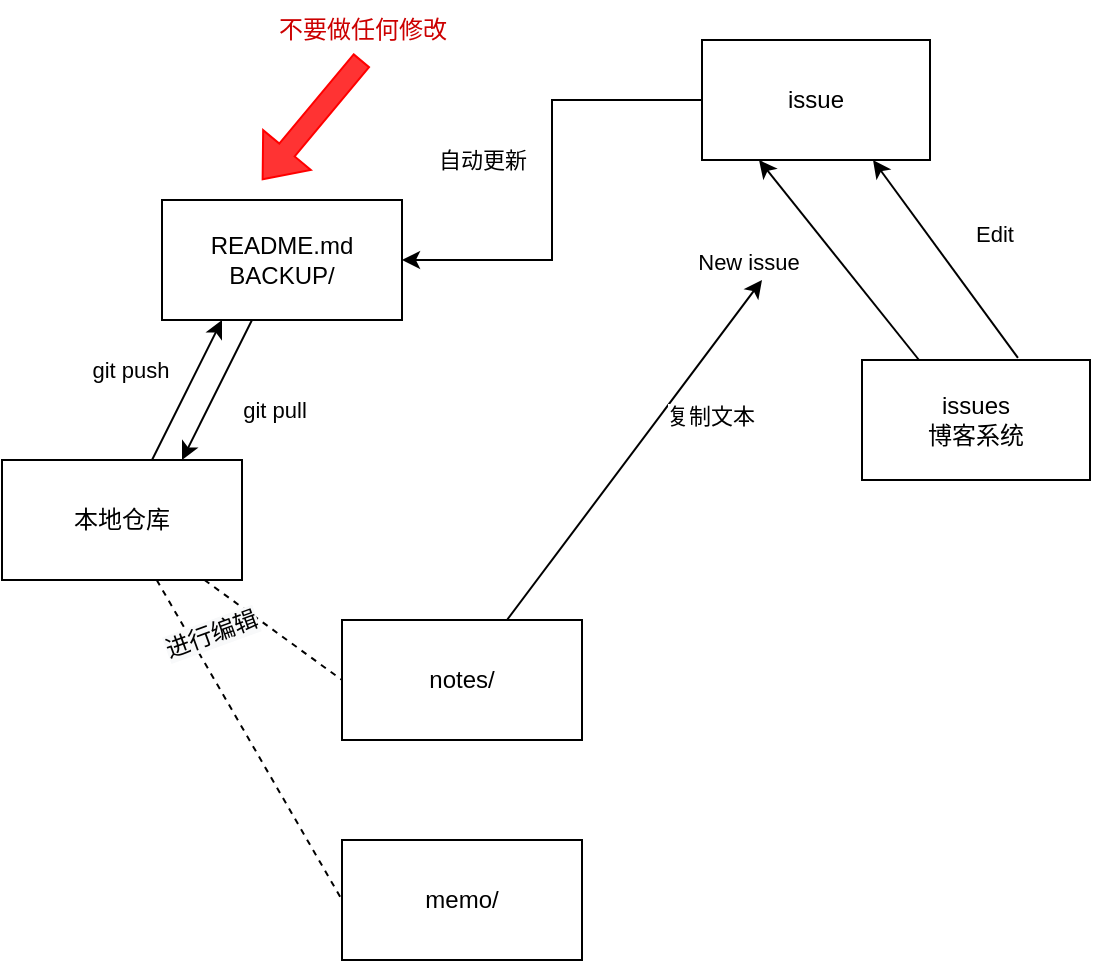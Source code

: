 <mxfile version="20.4.0" type="github">
  <diagram id="ESKE3N42Jzaox3A3jjUA" name="第 1 页">
    <mxGraphModel dx="760" dy="587" grid="1" gridSize="10" guides="1" tooltips="1" connect="1" arrows="1" fold="1" page="1" pageScale="1" pageWidth="827" pageHeight="1169" math="0" shadow="0">
      <root>
        <mxCell id="0" />
        <mxCell id="1" parent="0" />
        <mxCell id="GZxJXMN6P8nNysZ949tR-3" value="自动更新" style="edgeStyle=orthogonalEdgeStyle;rounded=0;orthogonalLoop=1;jettySize=auto;html=1;entryX=1;entryY=0.5;entryDx=0;entryDy=0;exitX=0;exitY=0.5;exitDx=0;exitDy=0;" parent="1" source="3UUjiXpTxakYdHCo0_0l-3" target="GZxJXMN6P8nNysZ949tR-2" edge="1">
          <mxGeometry x="-0.087" y="-35" relative="1" as="geometry">
            <mxPoint as="offset" />
            <mxPoint x="440" y="80" as="sourcePoint" />
          </mxGeometry>
        </mxCell>
        <mxCell id="GZxJXMN6P8nNysZ949tR-1" value="issues&lt;br&gt;博客系统" style="rounded=0;whiteSpace=wrap;html=1;" parent="1" vertex="1">
          <mxGeometry x="530" y="220" width="114" height="60" as="geometry" />
        </mxCell>
        <mxCell id="GZxJXMN6P8nNysZ949tR-11" style="rounded=0;orthogonalLoop=1;jettySize=auto;html=1;entryX=0.75;entryY=0;entryDx=0;entryDy=0;" parent="1" source="GZxJXMN6P8nNysZ949tR-2" target="GZxJXMN6P8nNysZ949tR-8" edge="1">
          <mxGeometry relative="1" as="geometry" />
        </mxCell>
        <mxCell id="GZxJXMN6P8nNysZ949tR-13" value="git pull" style="edgeLabel;html=1;align=center;verticalAlign=middle;resizable=0;points=[];" parent="GZxJXMN6P8nNysZ949tR-11" vertex="1" connectable="0">
          <mxGeometry x="0.017" y="1" relative="1" as="geometry">
            <mxPoint x="28" y="9" as="offset" />
          </mxGeometry>
        </mxCell>
        <mxCell id="GZxJXMN6P8nNysZ949tR-2" value="README.md&lt;br&gt;BACKUP/" style="rounded=0;whiteSpace=wrap;html=1;" parent="1" vertex="1">
          <mxGeometry x="180" y="140" width="120" height="60" as="geometry" />
        </mxCell>
        <mxCell id="GZxJXMN6P8nNysZ949tR-4" value="" style="endArrow=classic;html=1;rounded=0;entryX=0.25;entryY=1;entryDx=0;entryDy=0;exitX=0.25;exitY=0;exitDx=0;exitDy=0;" parent="1" target="3UUjiXpTxakYdHCo0_0l-3" edge="1" source="GZxJXMN6P8nNysZ949tR-1">
          <mxGeometry width="50" height="50" relative="1" as="geometry">
            <mxPoint x="550" y="210" as="sourcePoint" />
            <mxPoint x="611" y="110" as="targetPoint" />
          </mxGeometry>
        </mxCell>
        <mxCell id="GZxJXMN6P8nNysZ949tR-5" value="New issue" style="edgeLabel;html=1;align=center;verticalAlign=middle;resizable=0;points=[];" parent="GZxJXMN6P8nNysZ949tR-4" vertex="1" connectable="0">
          <mxGeometry x="0.14" y="-4" relative="1" as="geometry">
            <mxPoint x="-43" y="10" as="offset" />
          </mxGeometry>
        </mxCell>
        <mxCell id="GZxJXMN6P8nNysZ949tR-6" value="" style="endArrow=classic;html=1;rounded=0;entryX=0.75;entryY=1;entryDx=0;entryDy=0;exitX=0.684;exitY=-0.017;exitDx=0;exitDy=0;exitPerimeter=0;" parent="1" edge="1" target="3UUjiXpTxakYdHCo0_0l-3" source="GZxJXMN6P8nNysZ949tR-1">
          <mxGeometry width="50" height="50" relative="1" as="geometry">
            <mxPoint x="660.5" y="210" as="sourcePoint" />
            <mxPoint x="660" y="110" as="targetPoint" />
          </mxGeometry>
        </mxCell>
        <mxCell id="GZxJXMN6P8nNysZ949tR-7" value="Edit" style="edgeLabel;html=1;align=center;verticalAlign=middle;resizable=0;points=[];" parent="GZxJXMN6P8nNysZ949tR-6" vertex="1" connectable="0">
          <mxGeometry x="0.14" y="-4" relative="1" as="geometry">
            <mxPoint x="26" y="-3" as="offset" />
          </mxGeometry>
        </mxCell>
        <mxCell id="GZxJXMN6P8nNysZ949tR-9" style="rounded=0;orthogonalLoop=1;jettySize=auto;html=1;entryX=0.25;entryY=1;entryDx=0;entryDy=0;" parent="1" source="GZxJXMN6P8nNysZ949tR-8" target="GZxJXMN6P8nNysZ949tR-2" edge="1">
          <mxGeometry relative="1" as="geometry" />
        </mxCell>
        <mxCell id="GZxJXMN6P8nNysZ949tR-12" value="git push" style="edgeLabel;html=1;align=center;verticalAlign=middle;resizable=0;points=[];" parent="GZxJXMN6P8nNysZ949tR-9" vertex="1" connectable="0">
          <mxGeometry x="0.056" y="2" relative="1" as="geometry">
            <mxPoint x="-28" y="-7" as="offset" />
          </mxGeometry>
        </mxCell>
        <mxCell id="GZxJXMN6P8nNysZ949tR-22" style="edgeStyle=none;rounded=0;orthogonalLoop=1;jettySize=auto;html=1;entryX=0;entryY=0.5;entryDx=0;entryDy=0;endArrow=none;endFill=0;dashed=1;" parent="1" source="GZxJXMN6P8nNysZ949tR-8" target="GZxJXMN6P8nNysZ949tR-21" edge="1">
          <mxGeometry relative="1" as="geometry" />
        </mxCell>
        <mxCell id="GZxJXMN6P8nNysZ949tR-25" style="edgeStyle=none;rounded=0;orthogonalLoop=1;jettySize=auto;html=1;entryX=0;entryY=0.5;entryDx=0;entryDy=0;dashed=1;startArrow=none;startFill=0;endArrow=none;endFill=0;" parent="1" source="GZxJXMN6P8nNysZ949tR-8" target="GZxJXMN6P8nNysZ949tR-24" edge="1">
          <mxGeometry relative="1" as="geometry" />
        </mxCell>
        <mxCell id="GZxJXMN6P8nNysZ949tR-8" value="本地仓库" style="rounded=0;whiteSpace=wrap;html=1;" parent="1" vertex="1">
          <mxGeometry x="100" y="270" width="120" height="60" as="geometry" />
        </mxCell>
        <mxCell id="GZxJXMN6P8nNysZ949tR-23" value="复制文本" style="edgeStyle=none;rounded=0;orthogonalLoop=1;jettySize=auto;html=1;" parent="1" source="GZxJXMN6P8nNysZ949tR-21" edge="1">
          <mxGeometry x="0.341" y="-20" relative="1" as="geometry">
            <mxPoint x="480" y="180" as="targetPoint" />
            <mxPoint as="offset" />
          </mxGeometry>
        </mxCell>
        <mxCell id="GZxJXMN6P8nNysZ949tR-21" value="notes/" style="rounded=0;whiteSpace=wrap;html=1;" parent="1" vertex="1">
          <mxGeometry x="270" y="350" width="120" height="60" as="geometry" />
        </mxCell>
        <mxCell id="GZxJXMN6P8nNysZ949tR-24" value="memo/" style="rounded=0;whiteSpace=wrap;html=1;" parent="1" vertex="1">
          <mxGeometry x="270" y="460" width="120" height="60" as="geometry" />
        </mxCell>
        <mxCell id="GZxJXMN6P8nNysZ949tR-28" value="" style="shape=flexArrow;endArrow=classic;html=1;rounded=0;strokeColor=#FF0000;fillColor=#FF3333;" parent="1" edge="1">
          <mxGeometry width="50" height="50" relative="1" as="geometry">
            <mxPoint x="280" y="70" as="sourcePoint" />
            <mxPoint x="230" y="130" as="targetPoint" />
          </mxGeometry>
        </mxCell>
        <mxCell id="GZxJXMN6P8nNysZ949tR-29" value="不要做任何修改" style="text;html=1;align=center;verticalAlign=middle;resizable=0;points=[];autosize=1;strokeColor=none;fillColor=none;fontColor=#CC0000;" parent="1" vertex="1">
          <mxGeometry x="220" y="40" width="120" height="30" as="geometry" />
        </mxCell>
        <mxCell id="GZxJXMN6P8nNysZ949tR-30" value="&lt;meta charset=&quot;utf-8&quot;&gt;&lt;span style=&quot;color: rgb(0, 0, 0); font-family: Helvetica; font-size: 12px; font-style: normal; font-variant-ligatures: normal; font-variant-caps: normal; font-weight: 400; letter-spacing: normal; orphans: 2; text-align: center; text-indent: 0px; text-transform: none; widows: 2; word-spacing: 0px; -webkit-text-stroke-width: 0px; background-color: rgb(248, 249, 250); text-decoration-thickness: initial; text-decoration-style: initial; text-decoration-color: initial; float: none; display: inline !important;&quot;&gt;进行编辑&lt;/span&gt;" style="text;whiteSpace=wrap;html=1;fontColor=#CC0000;rotation=-20;" parent="1" vertex="1">
          <mxGeometry x="180" y="340" width="69.83" height="40" as="geometry" />
        </mxCell>
        <mxCell id="3UUjiXpTxakYdHCo0_0l-3" value="issue" style="rounded=0;whiteSpace=wrap;html=1;" vertex="1" parent="1">
          <mxGeometry x="450" y="60" width="114" height="60" as="geometry" />
        </mxCell>
      </root>
    </mxGraphModel>
  </diagram>
</mxfile>
